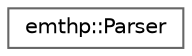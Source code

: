 digraph "Graphical Class Hierarchy"
{
 // LATEX_PDF_SIZE
  bgcolor="transparent";
  edge [fontname=Helvetica,fontsize=10,labelfontname=Helvetica,labelfontsize=10];
  node [fontname=Helvetica,fontsize=10,shape=box,height=0.2,width=0.4];
  rankdir="LR";
  Node0 [label="emthp::Parser",height=0.2,width=0.4,color="grey40", fillcolor="white", style="filled",URL="$classemthp_1_1Parser.html",tooltip="Class that wraps a std::string and parses it as a Monomial or as a Polynomial."];
}
